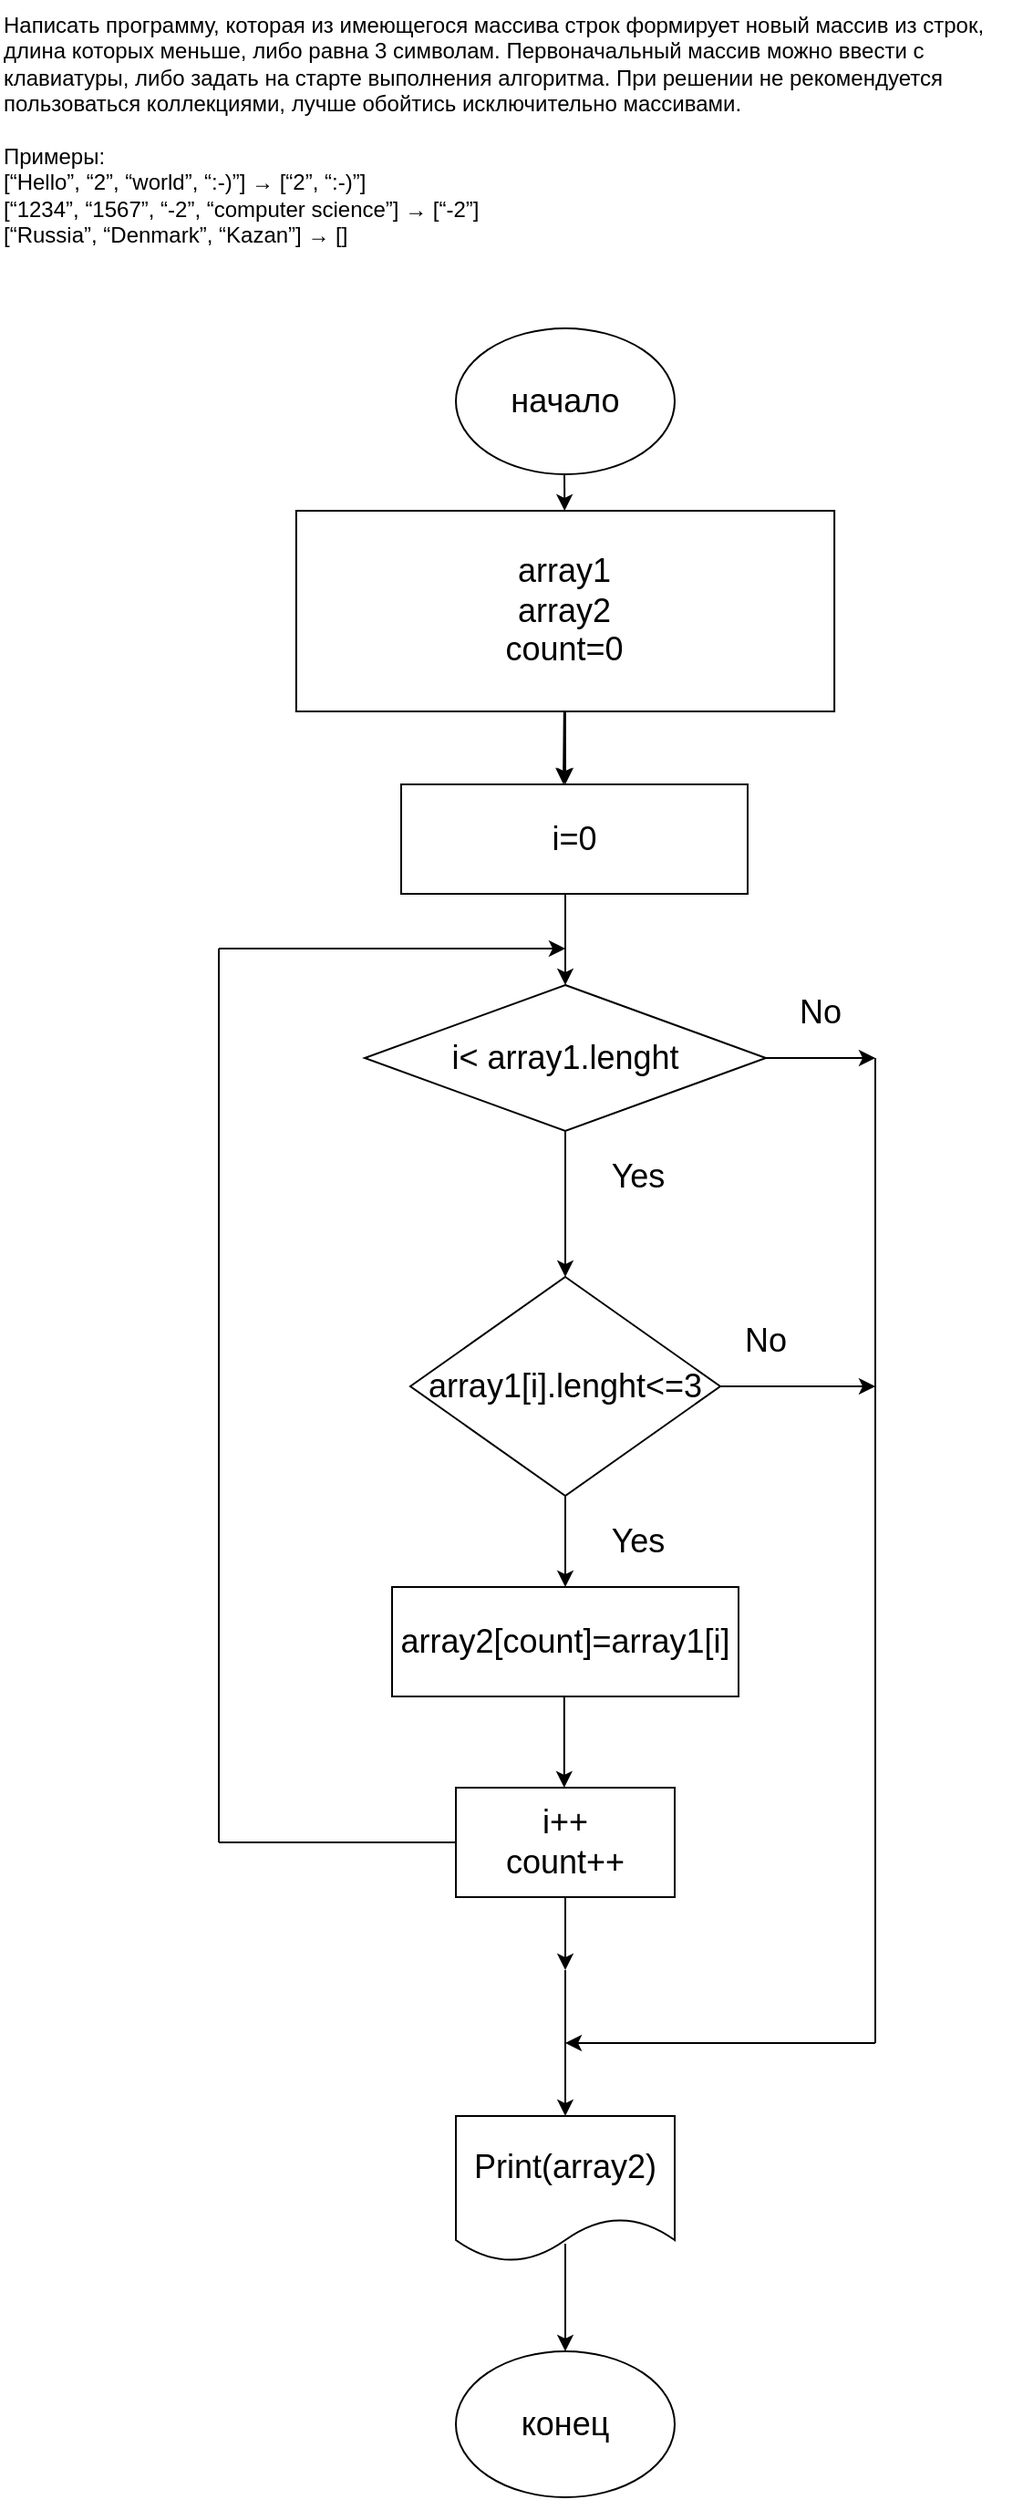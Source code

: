<mxfile version="20.3.0" type="device"><diagram id="vcBQ31mnl-dE0--M_-nX" name="Page-1"><mxGraphModel dx="1102" dy="1854" grid="1" gridSize="10" guides="1" tooltips="1" connect="1" arrows="1" fold="1" page="1" pageScale="1" pageWidth="827" pageHeight="1169" math="0" shadow="0"><root><mxCell id="0"/><mxCell id="1" parent="0"/><mxCell id="t6pdic1-1htCP-UcUT_Q-2" value="&lt;font style=&quot;vertical-align: inherit;&quot;&gt;&lt;font style=&quot;vertical-align: inherit;&quot;&gt;начало&lt;/font&gt;&lt;/font&gt;" style="ellipse;whiteSpace=wrap;html=1;fontSize=18;" parent="1" vertex="1"><mxGeometry x="330" y="60" width="120" height="80" as="geometry"/></mxCell><mxCell id="t6pdic1-1htCP-UcUT_Q-3" value="" style="endArrow=classic;html=1;rounded=0;fontSize=18;" parent="1" target="t6pdic1-1htCP-UcUT_Q-4" edge="1"><mxGeometry width="50" height="50" relative="1" as="geometry"><mxPoint x="389.5" y="140" as="sourcePoint"/><mxPoint x="389.5" y="190" as="targetPoint"/></mxGeometry></mxCell><mxCell id="t6pdic1-1htCP-UcUT_Q-17" value="" style="edgeStyle=orthogonalEdgeStyle;rounded=0;orthogonalLoop=1;jettySize=auto;html=1;fontSize=18;" parent="1" source="t6pdic1-1htCP-UcUT_Q-4" edge="1"><mxGeometry relative="1" as="geometry"><mxPoint x="390" y="310" as="targetPoint"/></mxGeometry></mxCell><mxCell id="t6pdic1-1htCP-UcUT_Q-4" value="&lt;div style=&quot;&quot;&gt;array1&lt;/div&gt;&lt;div style=&quot;&quot;&gt;array2&lt;/div&gt;&lt;div style=&quot;&quot;&gt;count=0&lt;/div&gt;" style="rounded=0;whiteSpace=wrap;html=1;fontSize=18;align=center;" parent="1" vertex="1"><mxGeometry x="242.44" y="160" width="295.12" height="110" as="geometry"/></mxCell><mxCell id="t6pdic1-1htCP-UcUT_Q-14" value="" style="endArrow=classic;html=1;rounded=0;fontSize=18;" parent="1" edge="1"><mxGeometry width="50" height="50" relative="1" as="geometry"><mxPoint x="389.41" y="270" as="sourcePoint"/><mxPoint x="389" y="310" as="targetPoint"/></mxGeometry></mxCell><mxCell id="t6pdic1-1htCP-UcUT_Q-27" value="array1[i].lenght&amp;lt;=3" style="rhombus;whiteSpace=wrap;html=1;fontSize=18;" parent="1" vertex="1"><mxGeometry x="305" y="580" width="170" height="120" as="geometry"/></mxCell><mxCell id="t6pdic1-1htCP-UcUT_Q-28" value="" style="endArrow=classic;html=1;rounded=0;fontSize=18;" parent="1" edge="1"><mxGeometry width="50" height="50" relative="1" as="geometry"><mxPoint x="390" y="700" as="sourcePoint"/><mxPoint x="390" y="750" as="targetPoint"/></mxGeometry></mxCell><mxCell id="t6pdic1-1htCP-UcUT_Q-29" value="Yes" style="text;html=1;strokeColor=none;fillColor=none;align=center;verticalAlign=middle;whiteSpace=wrap;rounded=0;fontSize=18;" parent="1" vertex="1"><mxGeometry x="400" y="710" width="60" height="30" as="geometry"/></mxCell><mxCell id="t6pdic1-1htCP-UcUT_Q-30" value="array2[count]=array1[i]" style="rounded=0;whiteSpace=wrap;html=1;fontSize=18;" parent="1" vertex="1"><mxGeometry x="295" y="750" width="190" height="60" as="geometry"/></mxCell><mxCell id="t6pdic1-1htCP-UcUT_Q-31" value="" style="endArrow=classic;html=1;rounded=0;fontSize=18;" parent="1" edge="1"><mxGeometry width="50" height="50" relative="1" as="geometry"><mxPoint x="389.41" y="810" as="sourcePoint"/><mxPoint x="389.41" y="860" as="targetPoint"/></mxGeometry></mxCell><mxCell id="E9xGR-WZi3bmwF9CDqoM-3" style="edgeStyle=orthogonalEdgeStyle;rounded=0;orthogonalLoop=1;jettySize=auto;html=1;" parent="1" source="t6pdic1-1htCP-UcUT_Q-32" edge="1"><mxGeometry relative="1" as="geometry"><mxPoint x="390" y="960" as="targetPoint"/></mxGeometry></mxCell><mxCell id="t6pdic1-1htCP-UcUT_Q-32" value="i++&lt;br&gt;count++" style="rounded=0;whiteSpace=wrap;html=1;fontSize=18;" parent="1" vertex="1"><mxGeometry x="330" y="860" width="120" height="60" as="geometry"/></mxCell><mxCell id="t6pdic1-1htCP-UcUT_Q-37" value="" style="endArrow=none;html=1;rounded=0;fontSize=18;" parent="1" edge="1"><mxGeometry width="50" height="50" relative="1" as="geometry"><mxPoint x="200" y="890" as="sourcePoint"/><mxPoint x="330" y="890" as="targetPoint"/></mxGeometry></mxCell><mxCell id="t6pdic1-1htCP-UcUT_Q-38" value="" style="endArrow=none;html=1;rounded=0;fontSize=18;" parent="1" edge="1"><mxGeometry width="50" height="50" relative="1" as="geometry"><mxPoint x="200" y="890" as="sourcePoint"/><mxPoint x="200" y="400" as="targetPoint"/></mxGeometry></mxCell><mxCell id="t6pdic1-1htCP-UcUT_Q-45" value="No" style="text;html=1;strokeColor=none;fillColor=none;align=center;verticalAlign=middle;whiteSpace=wrap;rounded=0;fontSize=18;" parent="1" vertex="1"><mxGeometry x="470" y="600" width="60" height="30" as="geometry"/></mxCell><mxCell id="t6pdic1-1htCP-UcUT_Q-46" value="" style="endArrow=none;html=1;rounded=0;fontSize=18;" parent="1" edge="1"><mxGeometry width="50" height="50" relative="1" as="geometry"><mxPoint x="560" y="1000" as="sourcePoint"/><mxPoint x="560" y="640" as="targetPoint"/></mxGeometry></mxCell><mxCell id="t6pdic1-1htCP-UcUT_Q-49" value="Print(array2)" style="shape=document;whiteSpace=wrap;html=1;boundedLbl=1;fontSize=18;" parent="1" vertex="1"><mxGeometry x="330" y="1040" width="120" height="80" as="geometry"/></mxCell><mxCell id="t6pdic1-1htCP-UcUT_Q-50" value="" style="endArrow=classic;html=1;rounded=0;fontSize=18;" parent="1" edge="1"><mxGeometry width="50" height="50" relative="1" as="geometry"><mxPoint x="400" y="1000" as="sourcePoint"/><mxPoint x="400" y="1000" as="targetPoint"/></mxGeometry></mxCell><mxCell id="t6pdic1-1htCP-UcUT_Q-51" value="конец" style="ellipse;whiteSpace=wrap;html=1;fontSize=18;" parent="1" vertex="1"><mxGeometry x="330" y="1169" width="120" height="80" as="geometry"/></mxCell><mxCell id="t6pdic1-1htCP-UcUT_Q-52" value="" style="endArrow=classic;html=1;rounded=0;fontSize=18;entryX=0.5;entryY=0;entryDx=0;entryDy=0;" parent="1" target="t6pdic1-1htCP-UcUT_Q-51" edge="1"><mxGeometry width="50" height="50" relative="1" as="geometry"><mxPoint x="390" y="1110" as="sourcePoint"/><mxPoint x="380" y="1080" as="targetPoint"/></mxGeometry></mxCell><mxCell id="E9xGR-WZi3bmwF9CDqoM-1" value="Написать программу, которая из имеющегося массива строк формирует новый массив из строк, длина которых меньше, либо равна 3 символам. Первоначальный массив можно ввести с клавиатуры, либо задать на старте выполнения алгоритма. При решении не рекомендуется пользоваться коллекциями, лучше обойтись исключительно массивами.&#13;&#10;&#13;&#10;Примеры:&#13;&#10;[“Hello”, “2”, “world”, “:-)”] → [“2”, “:-)”]&#13;&#10;[“1234”, “1567”, “-2”, “computer science”] → [“-2”]&#13;&#10;[“Russia”, “Denmark”, “Kazan”] → []" style="text;whiteSpace=wrap;html=1;" parent="1" vertex="1"><mxGeometry x="80" y="-120" width="560" height="150" as="geometry"/></mxCell><mxCell id="E9xGR-WZi3bmwF9CDqoM-2" value="" style="endArrow=classic;html=1;rounded=0;entryX=0.5;entryY=0;entryDx=0;entryDy=0;" parent="1" target="t6pdic1-1htCP-UcUT_Q-49" edge="1"><mxGeometry width="50" height="50" relative="1" as="geometry"><mxPoint x="390" y="960" as="sourcePoint"/><mxPoint x="390" y="1020" as="targetPoint"/></mxGeometry></mxCell><mxCell id="E9xGR-WZi3bmwF9CDqoM-4" value="" style="endArrow=classic;html=1;rounded=0;" parent="1" edge="1"><mxGeometry width="50" height="50" relative="1" as="geometry"><mxPoint x="560" y="1000" as="sourcePoint"/><mxPoint x="390" y="1000" as="targetPoint"/></mxGeometry></mxCell><mxCell id="E9xGR-WZi3bmwF9CDqoM-5" value="i=0" style="rounded=0;whiteSpace=wrap;html=1;fontSize=18;" parent="1" vertex="1"><mxGeometry x="300" y="310" width="190" height="60" as="geometry"/></mxCell><mxCell id="E9xGR-WZi3bmwF9CDqoM-6" value="" style="endArrow=classic;html=1;rounded=0;" parent="1" target="E9xGR-WZi3bmwF9CDqoM-7" edge="1"><mxGeometry width="50" height="50" relative="1" as="geometry"><mxPoint x="390" y="370" as="sourcePoint"/><mxPoint x="390" y="410" as="targetPoint"/></mxGeometry></mxCell><mxCell id="E9xGR-WZi3bmwF9CDqoM-7" value="&lt;font style=&quot;font-size: 18px;&quot;&gt;i&amp;lt; array1.lenght&lt;/font&gt;" style="rhombus;whiteSpace=wrap;html=1;" parent="1" vertex="1"><mxGeometry x="280" y="420" width="220" height="80" as="geometry"/></mxCell><mxCell id="E9xGR-WZi3bmwF9CDqoM-8" value="" style="endArrow=classic;html=1;rounded=0;fontSize=18;exitX=0.5;exitY=1;exitDx=0;exitDy=0;" parent="1" source="E9xGR-WZi3bmwF9CDqoM-7" target="t6pdic1-1htCP-UcUT_Q-27" edge="1"><mxGeometry width="50" height="50" relative="1" as="geometry"><mxPoint x="390" y="510" as="sourcePoint"/><mxPoint x="440" y="460" as="targetPoint"/></mxGeometry></mxCell><mxCell id="E9xGR-WZi3bmwF9CDqoM-9" value="" style="endArrow=classic;html=1;rounded=0;fontSize=18;" parent="1" edge="1"><mxGeometry width="50" height="50" relative="1" as="geometry"><mxPoint x="200" y="400" as="sourcePoint"/><mxPoint x="390" y="400" as="targetPoint"/></mxGeometry></mxCell><mxCell id="E9xGR-WZi3bmwF9CDqoM-10" value="Yes" style="text;html=1;strokeColor=none;fillColor=none;align=center;verticalAlign=middle;whiteSpace=wrap;rounded=0;fontSize=18;" parent="1" vertex="1"><mxGeometry x="400" y="510" width="60" height="30" as="geometry"/></mxCell><mxCell id="E9xGR-WZi3bmwF9CDqoM-12" value="" style="endArrow=none;html=1;rounded=0;fontSize=18;" parent="1" edge="1"><mxGeometry width="50" height="50" relative="1" as="geometry"><mxPoint x="560" y="640" as="sourcePoint"/><mxPoint x="560" y="460" as="targetPoint"/></mxGeometry></mxCell><mxCell id="E9xGR-WZi3bmwF9CDqoM-13" value="No" style="text;html=1;strokeColor=none;fillColor=none;align=center;verticalAlign=middle;whiteSpace=wrap;rounded=0;fontSize=18;" parent="1" vertex="1"><mxGeometry x="500" y="420" width="60" height="30" as="geometry"/></mxCell><mxCell id="E9xGR-WZi3bmwF9CDqoM-14" value="" style="endArrow=classic;html=1;rounded=0;fontSize=18;exitX=1;exitY=0.5;exitDx=0;exitDy=0;" parent="1" source="t6pdic1-1htCP-UcUT_Q-27" edge="1"><mxGeometry width="50" height="50" relative="1" as="geometry"><mxPoint x="390" y="800" as="sourcePoint"/><mxPoint x="560" y="640" as="targetPoint"/></mxGeometry></mxCell><mxCell id="E9xGR-WZi3bmwF9CDqoM-15" value="" style="endArrow=classic;html=1;rounded=0;fontSize=18;exitX=1;exitY=0.5;exitDx=0;exitDy=0;" parent="1" source="E9xGR-WZi3bmwF9CDqoM-7" edge="1"><mxGeometry width="50" height="50" relative="1" as="geometry"><mxPoint x="390" y="800" as="sourcePoint"/><mxPoint x="560" y="460" as="targetPoint"/></mxGeometry></mxCell></root></mxGraphModel></diagram></mxfile>